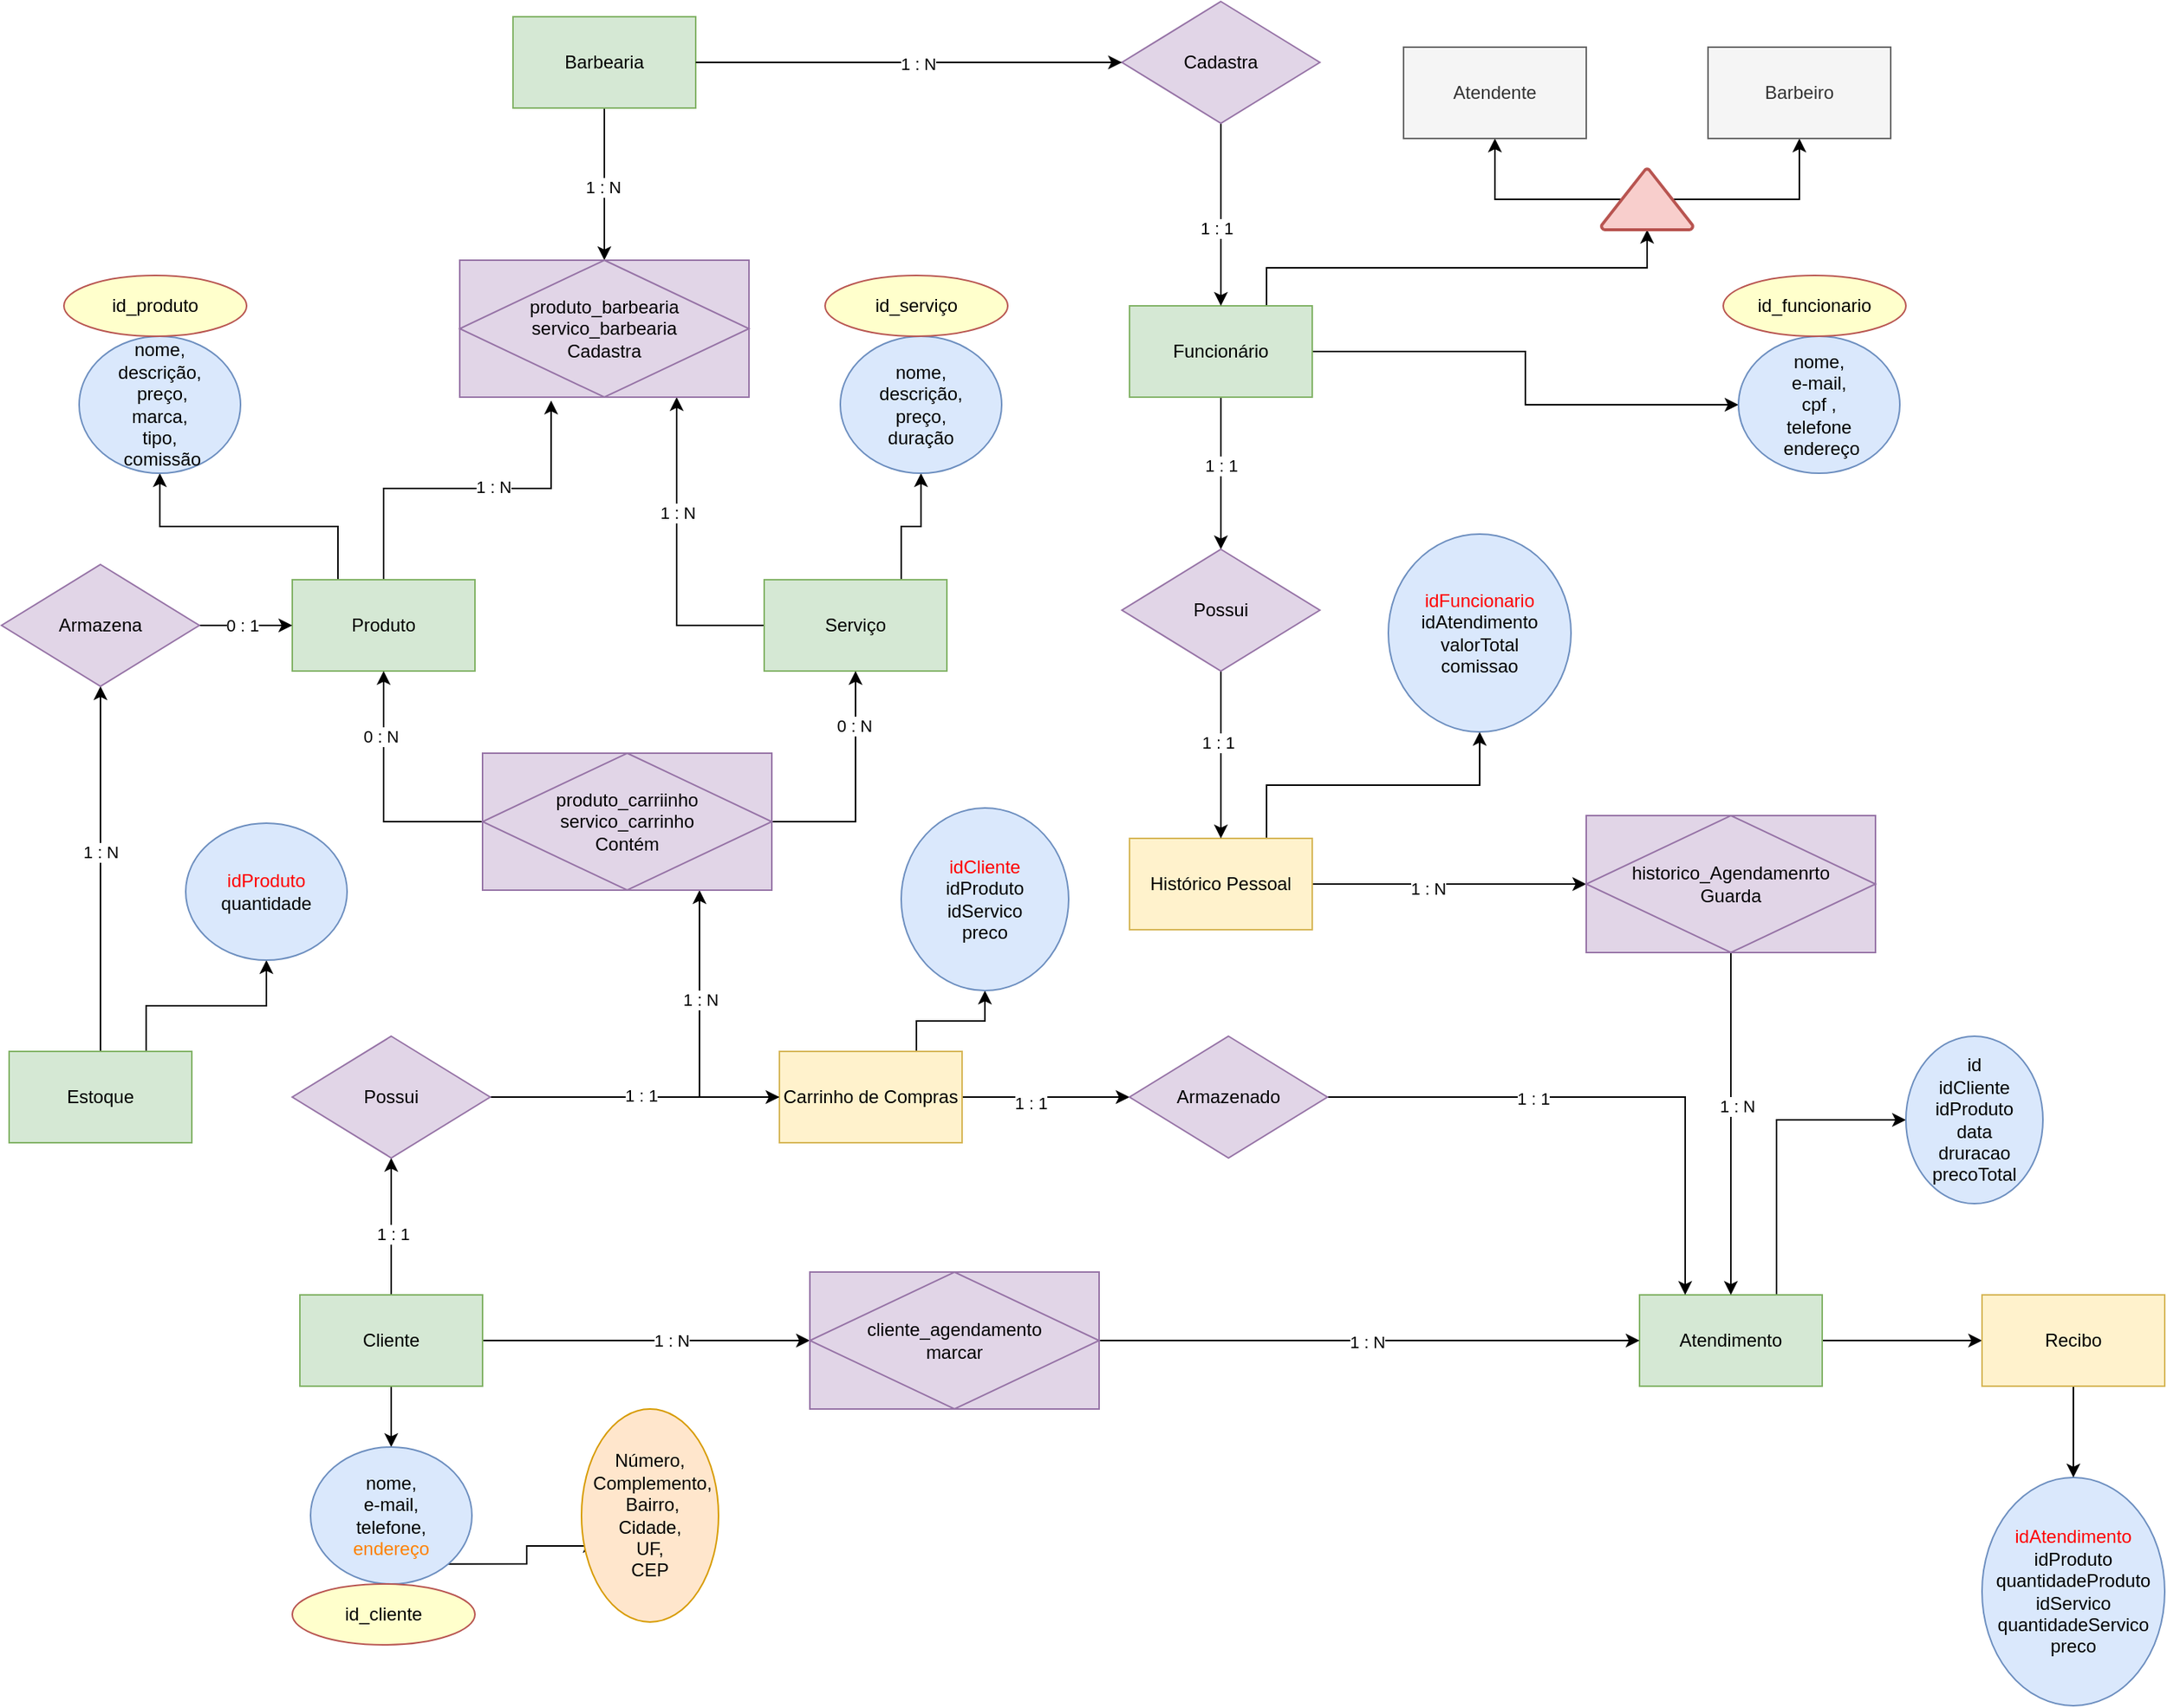 <mxfile version="21.6.8" type="device">
  <diagram name="Página-1" id="JvtUWAz6pcBEB4IvSJ-b">
    <mxGraphModel dx="868" dy="518" grid="1" gridSize="10" guides="0" tooltips="1" connect="1" arrows="1" fold="1" page="1" pageScale="1" pageWidth="827" pageHeight="1169" math="0" shadow="0">
      <root>
        <mxCell id="0" />
        <mxCell id="1" parent="0" />
        <mxCell id="3MxLHpkuTHlxXDLLftGC-15" style="edgeStyle=orthogonalEdgeStyle;rounded=0;orthogonalLoop=1;jettySize=auto;html=1;entryX=0.5;entryY=0;entryDx=0;entryDy=0;" parent="1" source="3MxLHpkuTHlxXDLLftGC-2" target="3MxLHpkuTHlxXDLLftGC-98" edge="1">
          <mxGeometry relative="1" as="geometry">
            <mxPoint x="745" y="190" as="targetPoint" />
          </mxGeometry>
        </mxCell>
        <mxCell id="3MxLHpkuTHlxXDLLftGC-20" value="1 : N" style="edgeLabel;html=1;align=center;verticalAlign=middle;resizable=0;points=[];" parent="3MxLHpkuTHlxXDLLftGC-15" vertex="1" connectable="0">
          <mxGeometry x="0.043" y="-1" relative="1" as="geometry">
            <mxPoint as="offset" />
          </mxGeometry>
        </mxCell>
        <mxCell id="3MxLHpkuTHlxXDLLftGC-2" value="Barbearia" style="rounded=0;whiteSpace=wrap;html=1;fillColor=#d5e8d4;strokeColor=#82b366;" parent="1" vertex="1">
          <mxGeometry x="685" y="10" width="120" height="60" as="geometry" />
        </mxCell>
        <mxCell id="3MxLHpkuTHlxXDLLftGC-22" style="edgeStyle=orthogonalEdgeStyle;rounded=0;orthogonalLoop=1;jettySize=auto;html=1;entryX=0.75;entryY=1;entryDx=0;entryDy=0;" parent="1" source="3MxLHpkuTHlxXDLLftGC-3" target="3MxLHpkuTHlxXDLLftGC-98" edge="1">
          <mxGeometry relative="1" as="geometry">
            <mxPoint x="777.5" y="250" as="targetPoint" />
          </mxGeometry>
        </mxCell>
        <mxCell id="3MxLHpkuTHlxXDLLftGC-24" value="1 : N" style="edgeLabel;html=1;align=center;verticalAlign=middle;resizable=0;points=[];" parent="3MxLHpkuTHlxXDLLftGC-22" vertex="1" connectable="0">
          <mxGeometry x="0.282" relative="1" as="geometry">
            <mxPoint y="1" as="offset" />
          </mxGeometry>
        </mxCell>
        <mxCell id="3MxLHpkuTHlxXDLLftGC-102" style="edgeStyle=orthogonalEdgeStyle;rounded=0;orthogonalLoop=1;jettySize=auto;html=1;exitX=0.75;exitY=0;exitDx=0;exitDy=0;entryX=0.5;entryY=1;entryDx=0;entryDy=0;" parent="1" source="3MxLHpkuTHlxXDLLftGC-3" target="3MxLHpkuTHlxXDLLftGC-101" edge="1">
          <mxGeometry relative="1" as="geometry" />
        </mxCell>
        <mxCell id="3MxLHpkuTHlxXDLLftGC-3" value="Serviço" style="rounded=0;whiteSpace=wrap;html=1;fillColor=#d5e8d4;strokeColor=#82b366;" parent="1" vertex="1">
          <mxGeometry x="850" y="380" width="120" height="60" as="geometry" />
        </mxCell>
        <mxCell id="3MxLHpkuTHlxXDLLftGC-30" style="edgeStyle=orthogonalEdgeStyle;rounded=0;orthogonalLoop=1;jettySize=auto;html=1;" parent="1" source="3MxLHpkuTHlxXDLLftGC-4" target="3MxLHpkuTHlxXDLLftGC-25" edge="1">
          <mxGeometry relative="1" as="geometry" />
        </mxCell>
        <mxCell id="3MxLHpkuTHlxXDLLftGC-31" value="1 : 1" style="edgeLabel;html=1;align=center;verticalAlign=middle;resizable=0;points=[];" parent="3MxLHpkuTHlxXDLLftGC-30" vertex="1" connectable="0">
          <mxGeometry x="-0.097" relative="1" as="geometry">
            <mxPoint as="offset" />
          </mxGeometry>
        </mxCell>
        <mxCell id="GjseS6EzAnZ5TV42CssQ-30" style="edgeStyle=orthogonalEdgeStyle;rounded=0;orthogonalLoop=1;jettySize=auto;html=1;exitX=0.75;exitY=0;exitDx=0;exitDy=0;entryX=0.5;entryY=1;entryDx=0;entryDy=0;entryPerimeter=0;" parent="1" source="3MxLHpkuTHlxXDLLftGC-4" target="GjseS6EzAnZ5TV42CssQ-23" edge="1">
          <mxGeometry relative="1" as="geometry" />
        </mxCell>
        <mxCell id="GjseS6EzAnZ5TV42CssQ-33" style="edgeStyle=orthogonalEdgeStyle;rounded=0;orthogonalLoop=1;jettySize=auto;html=1;" parent="1" source="3MxLHpkuTHlxXDLLftGC-4" target="GjseS6EzAnZ5TV42CssQ-8" edge="1">
          <mxGeometry relative="1" as="geometry" />
        </mxCell>
        <mxCell id="3MxLHpkuTHlxXDLLftGC-4" value="Funcionário" style="rounded=0;whiteSpace=wrap;html=1;fillColor=#d5e8d4;strokeColor=#82b366;" parent="1" vertex="1">
          <mxGeometry x="1090" y="200" width="120" height="60" as="geometry" />
        </mxCell>
        <mxCell id="3MxLHpkuTHlxXDLLftGC-35" style="edgeStyle=orthogonalEdgeStyle;rounded=0;orthogonalLoop=1;jettySize=auto;html=1;entryX=0;entryY=0.5;entryDx=0;entryDy=0;" parent="1" source="3MxLHpkuTHlxXDLLftGC-5" target="3MxLHpkuTHlxXDLLftGC-92" edge="1">
          <mxGeometry relative="1" as="geometry">
            <mxPoint x="1415" y="600" as="targetPoint" />
          </mxGeometry>
        </mxCell>
        <mxCell id="3MxLHpkuTHlxXDLLftGC-36" value="1 : N" style="edgeLabel;html=1;align=center;verticalAlign=middle;resizable=0;points=[];" parent="3MxLHpkuTHlxXDLLftGC-35" vertex="1" connectable="0">
          <mxGeometry x="-0.16" y="-3" relative="1" as="geometry">
            <mxPoint as="offset" />
          </mxGeometry>
        </mxCell>
        <mxCell id="C4ONU1IvAnklrXxHNXQs-2" style="edgeStyle=orthogonalEdgeStyle;rounded=0;orthogonalLoop=1;jettySize=auto;html=1;exitX=0.75;exitY=0;exitDx=0;exitDy=0;" parent="1" source="3MxLHpkuTHlxXDLLftGC-5" target="C4ONU1IvAnklrXxHNXQs-1" edge="1">
          <mxGeometry relative="1" as="geometry" />
        </mxCell>
        <mxCell id="3MxLHpkuTHlxXDLLftGC-5" value="Histórico Pessoal" style="rounded=0;whiteSpace=wrap;html=1;fillColor=#fff2cc;strokeColor=#d6b656;" parent="1" vertex="1">
          <mxGeometry x="1090" y="550" width="120" height="60" as="geometry" />
        </mxCell>
        <mxCell id="3MxLHpkuTHlxXDLLftGC-56" style="edgeStyle=orthogonalEdgeStyle;rounded=0;orthogonalLoop=1;jettySize=auto;html=1;entryX=0;entryY=0.5;entryDx=0;entryDy=0;" parent="1" source="3MxLHpkuTHlxXDLLftGC-6" target="3MxLHpkuTHlxXDLLftGC-90" edge="1">
          <mxGeometry relative="1" as="geometry">
            <mxPoint x="890" y="880" as="targetPoint" />
          </mxGeometry>
        </mxCell>
        <mxCell id="3MxLHpkuTHlxXDLLftGC-57" value="1 : N" style="edgeLabel;html=1;align=center;verticalAlign=middle;resizable=0;points=[];" parent="3MxLHpkuTHlxXDLLftGC-56" vertex="1" connectable="0">
          <mxGeometry x="0.147" relative="1" as="geometry">
            <mxPoint as="offset" />
          </mxGeometry>
        </mxCell>
        <mxCell id="3MxLHpkuTHlxXDLLftGC-58" style="edgeStyle=orthogonalEdgeStyle;rounded=0;orthogonalLoop=1;jettySize=auto;html=1;" parent="1" source="3MxLHpkuTHlxXDLLftGC-6" target="3MxLHpkuTHlxXDLLftGC-48" edge="1">
          <mxGeometry relative="1" as="geometry" />
        </mxCell>
        <mxCell id="3MxLHpkuTHlxXDLLftGC-59" value="1 : 1" style="edgeLabel;html=1;align=center;verticalAlign=middle;resizable=0;points=[];" parent="3MxLHpkuTHlxXDLLftGC-58" vertex="1" connectable="0">
          <mxGeometry x="-0.098" y="-1" relative="1" as="geometry">
            <mxPoint as="offset" />
          </mxGeometry>
        </mxCell>
        <mxCell id="C4ONU1IvAnklrXxHNXQs-4" style="edgeStyle=orthogonalEdgeStyle;rounded=0;orthogonalLoop=1;jettySize=auto;html=1;entryX=0.5;entryY=0;entryDx=0;entryDy=0;" parent="1" source="3MxLHpkuTHlxXDLLftGC-6" target="C4ONU1IvAnklrXxHNXQs-3" edge="1">
          <mxGeometry relative="1" as="geometry" />
        </mxCell>
        <mxCell id="3MxLHpkuTHlxXDLLftGC-6" value="Cliente" style="rounded=0;whiteSpace=wrap;html=1;fillColor=#d5e8d4;strokeColor=#82b366;" parent="1" vertex="1">
          <mxGeometry x="545" y="850" width="120" height="60" as="geometry" />
        </mxCell>
        <mxCell id="3MxLHpkuTHlxXDLLftGC-64" style="edgeStyle=orthogonalEdgeStyle;rounded=0;orthogonalLoop=1;jettySize=auto;html=1;entryX=0.75;entryY=1;entryDx=0;entryDy=0;" parent="1" source="3MxLHpkuTHlxXDLLftGC-7" target="3MxLHpkuTHlxXDLLftGC-93" edge="1">
          <mxGeometry relative="1" as="geometry">
            <mxPoint x="815" y="570" as="targetPoint" />
          </mxGeometry>
        </mxCell>
        <mxCell id="3MxLHpkuTHlxXDLLftGC-65" value="1 : N" style="edgeLabel;html=1;align=center;verticalAlign=middle;resizable=0;points=[];" parent="3MxLHpkuTHlxXDLLftGC-64" vertex="1" connectable="0">
          <mxGeometry x="0.242" y="1" relative="1" as="geometry">
            <mxPoint x="1" as="offset" />
          </mxGeometry>
        </mxCell>
        <mxCell id="3MxLHpkuTHlxXDLLftGC-80" style="edgeStyle=orthogonalEdgeStyle;rounded=0;orthogonalLoop=1;jettySize=auto;html=1;" parent="1" source="3MxLHpkuTHlxXDLLftGC-7" target="3MxLHpkuTHlxXDLLftGC-77" edge="1">
          <mxGeometry relative="1" as="geometry" />
        </mxCell>
        <mxCell id="3MxLHpkuTHlxXDLLftGC-83" value="1 : 1" style="edgeLabel;html=1;align=center;verticalAlign=middle;resizable=0;points=[];" parent="3MxLHpkuTHlxXDLLftGC-80" vertex="1" connectable="0">
          <mxGeometry x="-0.188" y="-4" relative="1" as="geometry">
            <mxPoint as="offset" />
          </mxGeometry>
        </mxCell>
        <mxCell id="GjseS6EzAnZ5TV42CssQ-5" style="edgeStyle=orthogonalEdgeStyle;rounded=0;orthogonalLoop=1;jettySize=auto;html=1;exitX=0.75;exitY=0;exitDx=0;exitDy=0;entryX=0.5;entryY=1;entryDx=0;entryDy=0;" parent="1" source="3MxLHpkuTHlxXDLLftGC-7" target="GjseS6EzAnZ5TV42CssQ-4" edge="1">
          <mxGeometry relative="1" as="geometry" />
        </mxCell>
        <mxCell id="3MxLHpkuTHlxXDLLftGC-7" value="Carrinho de Compras" style="rounded=0;whiteSpace=wrap;html=1;fillColor=#fff2cc;strokeColor=#d6b656;" parent="1" vertex="1">
          <mxGeometry x="860" y="690" width="120" height="60" as="geometry" />
        </mxCell>
        <mxCell id="X8U0Ffni-vRuTXcbMsX4-3" style="edgeStyle=orthogonalEdgeStyle;rounded=0;orthogonalLoop=1;jettySize=auto;html=1;" edge="1" parent="1" source="3MxLHpkuTHlxXDLLftGC-8" target="X8U0Ffni-vRuTXcbMsX4-1">
          <mxGeometry relative="1" as="geometry" />
        </mxCell>
        <mxCell id="X8U0Ffni-vRuTXcbMsX4-6" style="edgeStyle=orthogonalEdgeStyle;rounded=0;orthogonalLoop=1;jettySize=auto;html=1;exitX=0.75;exitY=0;exitDx=0;exitDy=0;entryX=0;entryY=0.5;entryDx=0;entryDy=0;" edge="1" parent="1" source="3MxLHpkuTHlxXDLLftGC-8" target="X8U0Ffni-vRuTXcbMsX4-2">
          <mxGeometry relative="1" as="geometry" />
        </mxCell>
        <mxCell id="3MxLHpkuTHlxXDLLftGC-8" value="Atendimento" style="rounded=0;whiteSpace=wrap;html=1;fillColor=#d5e8d4;strokeColor=#82b366;" parent="1" vertex="1">
          <mxGeometry x="1425" y="850" width="120" height="60" as="geometry" />
        </mxCell>
        <mxCell id="3MxLHpkuTHlxXDLLftGC-70" style="edgeStyle=orthogonalEdgeStyle;rounded=0;orthogonalLoop=1;jettySize=auto;html=1;" parent="1" source="3MxLHpkuTHlxXDLLftGC-10" target="3MxLHpkuTHlxXDLLftGC-14" edge="1">
          <mxGeometry relative="1" as="geometry" />
        </mxCell>
        <mxCell id="3MxLHpkuTHlxXDLLftGC-72" value="1 : N" style="edgeLabel;html=1;align=center;verticalAlign=middle;resizable=0;points=[];" parent="3MxLHpkuTHlxXDLLftGC-70" vertex="1" connectable="0">
          <mxGeometry x="0.097" relative="1" as="geometry">
            <mxPoint as="offset" />
          </mxGeometry>
        </mxCell>
        <mxCell id="GjseS6EzAnZ5TV42CssQ-7" style="edgeStyle=orthogonalEdgeStyle;rounded=0;orthogonalLoop=1;jettySize=auto;html=1;exitX=0.75;exitY=0;exitDx=0;exitDy=0;entryX=0.5;entryY=1;entryDx=0;entryDy=0;" parent="1" source="3MxLHpkuTHlxXDLLftGC-10" target="GjseS6EzAnZ5TV42CssQ-6" edge="1">
          <mxGeometry relative="1" as="geometry" />
        </mxCell>
        <mxCell id="3MxLHpkuTHlxXDLLftGC-10" value="Estoque" style="rounded=0;whiteSpace=wrap;html=1;fillColor=#d5e8d4;strokeColor=#82b366;" parent="1" vertex="1">
          <mxGeometry x="354" y="690" width="120" height="60" as="geometry" />
        </mxCell>
        <mxCell id="3MxLHpkuTHlxXDLLftGC-21" style="edgeStyle=orthogonalEdgeStyle;rounded=0;orthogonalLoop=1;jettySize=auto;html=1;entryX=0.316;entryY=1.025;entryDx=0;entryDy=0;entryPerimeter=0;" parent="1" source="3MxLHpkuTHlxXDLLftGC-12" target="3MxLHpkuTHlxXDLLftGC-98" edge="1">
          <mxGeometry relative="1" as="geometry">
            <mxPoint x="700" y="270" as="targetPoint" />
          </mxGeometry>
        </mxCell>
        <mxCell id="3MxLHpkuTHlxXDLLftGC-23" value="1 : N" style="edgeLabel;html=1;align=center;verticalAlign=middle;resizable=0;points=[];" parent="3MxLHpkuTHlxXDLLftGC-21" vertex="1" connectable="0">
          <mxGeometry x="0.153" y="1" relative="1" as="geometry">
            <mxPoint as="offset" />
          </mxGeometry>
        </mxCell>
        <mxCell id="3MxLHpkuTHlxXDLLftGC-100" style="edgeStyle=orthogonalEdgeStyle;rounded=0;orthogonalLoop=1;jettySize=auto;html=1;exitX=0.25;exitY=0;exitDx=0;exitDy=0;entryX=0.5;entryY=1;entryDx=0;entryDy=0;" parent="1" source="3MxLHpkuTHlxXDLLftGC-12" target="3MxLHpkuTHlxXDLLftGC-99" edge="1">
          <mxGeometry relative="1" as="geometry" />
        </mxCell>
        <mxCell id="3MxLHpkuTHlxXDLLftGC-12" value="Produto" style="rounded=0;whiteSpace=wrap;html=1;fillColor=#d5e8d4;strokeColor=#82b366;" parent="1" vertex="1">
          <mxGeometry x="540" y="380" width="120" height="60" as="geometry" />
        </mxCell>
        <mxCell id="3MxLHpkuTHlxXDLLftGC-16" style="edgeStyle=orthogonalEdgeStyle;rounded=0;orthogonalLoop=1;jettySize=auto;html=1;entryX=0.5;entryY=0;entryDx=0;entryDy=0;exitX=0.5;exitY=1;exitDx=0;exitDy=0;" parent="1" source="3MxLHpkuTHlxXDLLftGC-95" target="3MxLHpkuTHlxXDLLftGC-4" edge="1">
          <mxGeometry relative="1" as="geometry">
            <mxPoint x="1135" y="40" as="targetPoint" />
          </mxGeometry>
        </mxCell>
        <mxCell id="3MxLHpkuTHlxXDLLftGC-19" value="1 : 1" style="edgeLabel;html=1;align=center;verticalAlign=middle;resizable=0;points=[];" parent="3MxLHpkuTHlxXDLLftGC-16" vertex="1" connectable="0">
          <mxGeometry x="0.145" y="-3" relative="1" as="geometry">
            <mxPoint as="offset" />
          </mxGeometry>
        </mxCell>
        <mxCell id="3MxLHpkuTHlxXDLLftGC-71" style="edgeStyle=orthogonalEdgeStyle;rounded=0;orthogonalLoop=1;jettySize=auto;html=1;entryX=0;entryY=0.5;entryDx=0;entryDy=0;" parent="1" source="3MxLHpkuTHlxXDLLftGC-14" target="3MxLHpkuTHlxXDLLftGC-12" edge="1">
          <mxGeometry relative="1" as="geometry" />
        </mxCell>
        <mxCell id="3MxLHpkuTHlxXDLLftGC-73" value="0 : 1" style="edgeLabel;html=1;align=center;verticalAlign=middle;resizable=0;points=[];" parent="3MxLHpkuTHlxXDLLftGC-71" vertex="1" connectable="0">
          <mxGeometry x="-0.088" relative="1" as="geometry">
            <mxPoint as="offset" />
          </mxGeometry>
        </mxCell>
        <mxCell id="3MxLHpkuTHlxXDLLftGC-14" value="Armazena" style="rhombus;whiteSpace=wrap;html=1;fillColor=#e1d5e7;strokeColor=#9673a6;" parent="1" vertex="1">
          <mxGeometry x="349" y="370" width="130" height="80" as="geometry" />
        </mxCell>
        <mxCell id="3MxLHpkuTHlxXDLLftGC-28" style="edgeStyle=orthogonalEdgeStyle;rounded=0;orthogonalLoop=1;jettySize=auto;html=1;entryX=0.5;entryY=0;entryDx=0;entryDy=0;" parent="1" source="3MxLHpkuTHlxXDLLftGC-25" target="3MxLHpkuTHlxXDLLftGC-5" edge="1">
          <mxGeometry relative="1" as="geometry" />
        </mxCell>
        <mxCell id="3MxLHpkuTHlxXDLLftGC-32" value="1 : 1" style="edgeLabel;html=1;align=center;verticalAlign=middle;resizable=0;points=[];" parent="3MxLHpkuTHlxXDLLftGC-28" vertex="1" connectable="0">
          <mxGeometry x="-0.149" y="-2" relative="1" as="geometry">
            <mxPoint as="offset" />
          </mxGeometry>
        </mxCell>
        <mxCell id="3MxLHpkuTHlxXDLLftGC-25" value="Possui" style="rhombus;whiteSpace=wrap;html=1;fillColor=#e1d5e7;strokeColor=#9673a6;" parent="1" vertex="1">
          <mxGeometry x="1085" y="360" width="130" height="80" as="geometry" />
        </mxCell>
        <mxCell id="3MxLHpkuTHlxXDLLftGC-34" style="edgeStyle=orthogonalEdgeStyle;rounded=0;orthogonalLoop=1;jettySize=auto;html=1;exitX=0.5;exitY=1;exitDx=0;exitDy=0;" parent="1" source="3MxLHpkuTHlxXDLLftGC-92" target="3MxLHpkuTHlxXDLLftGC-8" edge="1">
          <mxGeometry relative="1" as="geometry">
            <mxPoint x="1415" y="680.0" as="sourcePoint" />
          </mxGeometry>
        </mxCell>
        <mxCell id="3MxLHpkuTHlxXDLLftGC-38" value="1 : N" style="edgeLabel;html=1;align=center;verticalAlign=middle;resizable=0;points=[];" parent="3MxLHpkuTHlxXDLLftGC-34" vertex="1" connectable="0">
          <mxGeometry x="-0.103" y="4" relative="1" as="geometry">
            <mxPoint as="offset" />
          </mxGeometry>
        </mxCell>
        <mxCell id="3MxLHpkuTHlxXDLLftGC-43" style="edgeStyle=orthogonalEdgeStyle;rounded=0;orthogonalLoop=1;jettySize=auto;html=1;entryX=0;entryY=0.5;entryDx=0;entryDy=0;exitX=1;exitY=0.5;exitDx=0;exitDy=0;" parent="1" source="3MxLHpkuTHlxXDLLftGC-90" target="3MxLHpkuTHlxXDLLftGC-8" edge="1">
          <mxGeometry relative="1" as="geometry">
            <mxPoint x="1020" y="880" as="sourcePoint" />
          </mxGeometry>
        </mxCell>
        <mxCell id="3MxLHpkuTHlxXDLLftGC-45" value="1 : N" style="edgeLabel;html=1;align=center;verticalAlign=middle;resizable=0;points=[];" parent="3MxLHpkuTHlxXDLLftGC-43" vertex="1" connectable="0">
          <mxGeometry x="-0.01" y="-1" relative="1" as="geometry">
            <mxPoint as="offset" />
          </mxGeometry>
        </mxCell>
        <mxCell id="3MxLHpkuTHlxXDLLftGC-50" style="edgeStyle=orthogonalEdgeStyle;rounded=0;orthogonalLoop=1;jettySize=auto;html=1;" parent="1" source="3MxLHpkuTHlxXDLLftGC-48" target="3MxLHpkuTHlxXDLLftGC-7" edge="1">
          <mxGeometry relative="1" as="geometry" />
        </mxCell>
        <mxCell id="3MxLHpkuTHlxXDLLftGC-52" value="1 : 1" style="edgeLabel;html=1;align=center;verticalAlign=middle;resizable=0;points=[];" parent="3MxLHpkuTHlxXDLLftGC-50" vertex="1" connectable="0">
          <mxGeometry x="0.04" y="1" relative="1" as="geometry">
            <mxPoint as="offset" />
          </mxGeometry>
        </mxCell>
        <mxCell id="3MxLHpkuTHlxXDLLftGC-48" value="Possui" style="rhombus;whiteSpace=wrap;html=1;fillColor=#e1d5e7;strokeColor=#9673a6;" parent="1" vertex="1">
          <mxGeometry x="540" y="680" width="130" height="80" as="geometry" />
        </mxCell>
        <mxCell id="3MxLHpkuTHlxXDLLftGC-61" style="edgeStyle=orthogonalEdgeStyle;rounded=0;orthogonalLoop=1;jettySize=auto;html=1;exitX=0;exitY=0.5;exitDx=0;exitDy=0;entryX=0.5;entryY=1;entryDx=0;entryDy=0;" parent="1" source="3MxLHpkuTHlxXDLLftGC-93" target="3MxLHpkuTHlxXDLLftGC-12" edge="1">
          <mxGeometry relative="1" as="geometry">
            <mxPoint x="717.5" y="550" as="sourcePoint" />
          </mxGeometry>
        </mxCell>
        <mxCell id="3MxLHpkuTHlxXDLLftGC-66" value="0 : N" style="edgeLabel;html=1;align=center;verticalAlign=middle;resizable=0;points=[];" parent="3MxLHpkuTHlxXDLLftGC-61" vertex="1" connectable="0">
          <mxGeometry x="0.478" y="2" relative="1" as="geometry">
            <mxPoint as="offset" />
          </mxGeometry>
        </mxCell>
        <mxCell id="3MxLHpkuTHlxXDLLftGC-62" style="edgeStyle=orthogonalEdgeStyle;rounded=0;orthogonalLoop=1;jettySize=auto;html=1;exitX=1;exitY=0.5;exitDx=0;exitDy=0;entryX=0.5;entryY=1;entryDx=0;entryDy=0;" parent="1" source="3MxLHpkuTHlxXDLLftGC-93" target="3MxLHpkuTHlxXDLLftGC-3" edge="1">
          <mxGeometry relative="1" as="geometry">
            <mxPoint x="782.5" y="550" as="sourcePoint" />
          </mxGeometry>
        </mxCell>
        <mxCell id="3MxLHpkuTHlxXDLLftGC-68" value="0 : N" style="edgeLabel;html=1;align=center;verticalAlign=middle;resizable=0;points=[];" parent="3MxLHpkuTHlxXDLLftGC-62" vertex="1" connectable="0">
          <mxGeometry x="0.542" y="1" relative="1" as="geometry">
            <mxPoint as="offset" />
          </mxGeometry>
        </mxCell>
        <mxCell id="3MxLHpkuTHlxXDLLftGC-87" style="edgeStyle=orthogonalEdgeStyle;rounded=0;orthogonalLoop=1;jettySize=auto;html=1;entryX=0.25;entryY=0;entryDx=0;entryDy=0;" parent="1" source="3MxLHpkuTHlxXDLLftGC-77" target="3MxLHpkuTHlxXDLLftGC-8" edge="1">
          <mxGeometry relative="1" as="geometry" />
        </mxCell>
        <mxCell id="3MxLHpkuTHlxXDLLftGC-89" value="1 : 1" style="edgeLabel;html=1;align=center;verticalAlign=middle;resizable=0;points=[];" parent="3MxLHpkuTHlxXDLLftGC-87" vertex="1" connectable="0">
          <mxGeometry x="-0.264" y="-1" relative="1" as="geometry">
            <mxPoint as="offset" />
          </mxGeometry>
        </mxCell>
        <mxCell id="3MxLHpkuTHlxXDLLftGC-77" value="Armazenado" style="rhombus;whiteSpace=wrap;html=1;fillColor=#e1d5e7;strokeColor=#9673a6;" parent="1" vertex="1">
          <mxGeometry x="1090" y="680" width="130" height="80" as="geometry" />
        </mxCell>
        <mxCell id="3MxLHpkuTHlxXDLLftGC-90" value="cliente_agendamento&lt;br&gt;marcar" style="shape=associativeEntity;whiteSpace=wrap;html=1;align=center;fillColor=#e1d5e7;strokeColor=#9673a6;" parent="1" vertex="1">
          <mxGeometry x="880" y="835" width="190" height="90" as="geometry" />
        </mxCell>
        <mxCell id="3MxLHpkuTHlxXDLLftGC-92" value="historico_Agendamenrto&lt;br&gt;Guarda" style="shape=associativeEntity;whiteSpace=wrap;html=1;align=center;fillColor=#e1d5e7;strokeColor=#9673a6;" parent="1" vertex="1">
          <mxGeometry x="1390" y="535" width="190" height="90" as="geometry" />
        </mxCell>
        <mxCell id="3MxLHpkuTHlxXDLLftGC-93" value="produto_carriinho&lt;br&gt;servico_carrinho&lt;br&gt;Contém" style="shape=associativeEntity;whiteSpace=wrap;html=1;align=center;fillColor=#e1d5e7;strokeColor=#9673a6;" parent="1" vertex="1">
          <mxGeometry x="665" y="494" width="190" height="90" as="geometry" />
        </mxCell>
        <mxCell id="3MxLHpkuTHlxXDLLftGC-95" value="Cadastra" style="rhombus;whiteSpace=wrap;html=1;fillColor=#e1d5e7;strokeColor=#9673a6;" parent="1" vertex="1">
          <mxGeometry x="1085" width="130" height="80" as="geometry" />
        </mxCell>
        <mxCell id="3MxLHpkuTHlxXDLLftGC-96" style="edgeStyle=orthogonalEdgeStyle;rounded=0;orthogonalLoop=1;jettySize=auto;html=1;exitX=1;exitY=0.5;exitDx=0;exitDy=0;entryX=0;entryY=0.5;entryDx=0;entryDy=0;" parent="1" source="3MxLHpkuTHlxXDLLftGC-2" target="3MxLHpkuTHlxXDLLftGC-95" edge="1">
          <mxGeometry relative="1" as="geometry">
            <mxPoint x="755" y="80" as="sourcePoint" />
            <mxPoint x="755" y="200" as="targetPoint" />
          </mxGeometry>
        </mxCell>
        <mxCell id="3MxLHpkuTHlxXDLLftGC-97" value="1 : N" style="edgeLabel;html=1;align=center;verticalAlign=middle;resizable=0;points=[];" parent="3MxLHpkuTHlxXDLLftGC-96" vertex="1" connectable="0">
          <mxGeometry x="0.043" y="-1" relative="1" as="geometry">
            <mxPoint as="offset" />
          </mxGeometry>
        </mxCell>
        <mxCell id="3MxLHpkuTHlxXDLLftGC-98" value="produto_barbearia&lt;br&gt;servico_barbearia&lt;br&gt;Cadastra" style="shape=associativeEntity;whiteSpace=wrap;html=1;align=center;fillColor=#e1d5e7;strokeColor=#9673a6;" parent="1" vertex="1">
          <mxGeometry x="650" y="170" width="190" height="90" as="geometry" />
        </mxCell>
        <mxCell id="3MxLHpkuTHlxXDLLftGC-99" value="nome, &lt;br&gt;descrição,&lt;br&gt;&amp;nbsp;preço, &lt;br&gt;marca,&lt;br&gt;tipo,&lt;br&gt;&amp;nbsp;comissão" style="ellipse;whiteSpace=wrap;html=1;fillColor=#dae8fc;strokeColor=#6c8ebf;" parent="1" vertex="1">
          <mxGeometry x="400" y="220" width="106" height="90" as="geometry" />
        </mxCell>
        <mxCell id="3MxLHpkuTHlxXDLLftGC-101" value="nome, &lt;br&gt;descrição, &lt;br&gt;preço, &lt;br&gt;duração" style="ellipse;whiteSpace=wrap;html=1;fillColor=#dae8fc;strokeColor=#6c8ebf;" parent="1" vertex="1">
          <mxGeometry x="900" y="220" width="106" height="90" as="geometry" />
        </mxCell>
        <mxCell id="3MxLHpkuTHlxXDLLftGC-103" value="&lt;font color=&quot;#ff0000&quot;&gt;idAtendimento&lt;/font&gt;&lt;br&gt;idProduto&lt;br&gt;quantidadeProduto&lt;br&gt;idServico&lt;br&gt;quantidadeServico&lt;br&gt;preco" style="ellipse;whiteSpace=wrap;html=1;fillColor=#dae8fc;strokeColor=#6c8ebf;" parent="1" vertex="1">
          <mxGeometry x="1650" y="970" width="120" height="150" as="geometry" />
        </mxCell>
        <mxCell id="C4ONU1IvAnklrXxHNXQs-1" value="&lt;font color=&quot;#ff0000&quot;&gt;idFuncionario&lt;/font&gt;&lt;br&gt;idAtendimento&lt;br&gt;valorTotal&lt;br&gt;comissao" style="ellipse;whiteSpace=wrap;html=1;fillColor=#dae8fc;strokeColor=#6c8ebf;" parent="1" vertex="1">
          <mxGeometry x="1260" y="350" width="120" height="130" as="geometry" />
        </mxCell>
        <mxCell id="GjseS6EzAnZ5TV42CssQ-3" style="edgeStyle=orthogonalEdgeStyle;rounded=0;orthogonalLoop=1;jettySize=auto;html=1;exitX=1;exitY=1;exitDx=0;exitDy=0;entryX=0.111;entryY=0.643;entryDx=0;entryDy=0;entryPerimeter=0;" parent="1" source="C4ONU1IvAnklrXxHNXQs-3" target="C4ONU1IvAnklrXxHNXQs-5" edge="1">
          <mxGeometry relative="1" as="geometry" />
        </mxCell>
        <mxCell id="C4ONU1IvAnklrXxHNXQs-3" value="nome, &lt;br&gt;e-mail, &lt;br&gt;telefone, &lt;br&gt;&lt;font color=&quot;#ff8000&quot;&gt;endereço&lt;/font&gt;" style="ellipse;whiteSpace=wrap;html=1;fillColor=#dae8fc;strokeColor=#6c8ebf;" parent="1" vertex="1">
          <mxGeometry x="552" y="950" width="106" height="90" as="geometry" />
        </mxCell>
        <mxCell id="C4ONU1IvAnklrXxHNXQs-5" value="Número,&lt;br&gt;&amp;nbsp;Complemento,&lt;br&gt;&amp;nbsp;Bairro, &lt;br&gt;Cidade, &lt;br&gt;UF, &lt;br&gt;CEP" style="ellipse;whiteSpace=wrap;html=1;fillColor=#ffe6cc;strokeColor=#d79b00;" parent="1" vertex="1">
          <mxGeometry x="730" y="925" width="90" height="140" as="geometry" />
        </mxCell>
        <mxCell id="GjseS6EzAnZ5TV42CssQ-4" value="&lt;font color=&quot;#ff0000&quot;&gt;idCliente&lt;/font&gt;&lt;br&gt;idProduto&lt;br&gt;idServico&lt;br&gt;preco" style="ellipse;whiteSpace=wrap;html=1;fillColor=#dae8fc;strokeColor=#6c8ebf;" parent="1" vertex="1">
          <mxGeometry x="940" y="530" width="110" height="120" as="geometry" />
        </mxCell>
        <mxCell id="GjseS6EzAnZ5TV42CssQ-6" value="&lt;font color=&quot;#ff0000&quot;&gt;idProduto&lt;/font&gt;&lt;br&gt;quantidade" style="ellipse;whiteSpace=wrap;html=1;fillColor=#dae8fc;strokeColor=#6c8ebf;" parent="1" vertex="1">
          <mxGeometry x="470" y="540" width="106" height="90" as="geometry" />
        </mxCell>
        <mxCell id="GjseS6EzAnZ5TV42CssQ-8" value="nome, &lt;br&gt;e-mail, &lt;br&gt;cpf , &lt;br&gt;telefone&lt;br&gt;&amp;nbsp;endereço" style="ellipse;whiteSpace=wrap;html=1;fillColor=#dae8fc;strokeColor=#6c8ebf;" parent="1" vertex="1">
          <mxGeometry x="1490" y="220" width="106" height="90" as="geometry" />
        </mxCell>
        <mxCell id="GjseS6EzAnZ5TV42CssQ-12" value="id_produto" style="ellipse;whiteSpace=wrap;html=1;fillColor=#FFFFCC;strokeColor=#b85450;" parent="1" vertex="1">
          <mxGeometry x="390" y="180" width="120" height="40" as="geometry" />
        </mxCell>
        <mxCell id="GjseS6EzAnZ5TV42CssQ-15" value="id_serviço" style="ellipse;whiteSpace=wrap;html=1;fillColor=#FFFFCC;strokeColor=#b85450;" parent="1" vertex="1">
          <mxGeometry x="890" y="180" width="120" height="40" as="geometry" />
        </mxCell>
        <mxCell id="GjseS6EzAnZ5TV42CssQ-16" value="id_funcionario" style="ellipse;whiteSpace=wrap;html=1;fillColor=#FFFFCC;strokeColor=#b85450;" parent="1" vertex="1">
          <mxGeometry x="1480" y="180" width="120" height="40" as="geometry" />
        </mxCell>
        <mxCell id="GjseS6EzAnZ5TV42CssQ-21" value="id_cliente" style="ellipse;whiteSpace=wrap;html=1;fillColor=#FFFFCC;strokeColor=#b85450;" parent="1" vertex="1">
          <mxGeometry x="540" y="1040" width="120" height="40" as="geometry" />
        </mxCell>
        <mxCell id="GjseS6EzAnZ5TV42CssQ-31" style="edgeStyle=orthogonalEdgeStyle;rounded=0;orthogonalLoop=1;jettySize=auto;html=1;exitX=0.22;exitY=0.5;exitDx=0;exitDy=0;exitPerimeter=0;entryX=0.5;entryY=1;entryDx=0;entryDy=0;" parent="1" source="GjseS6EzAnZ5TV42CssQ-23" target="GjseS6EzAnZ5TV42CssQ-28" edge="1">
          <mxGeometry relative="1" as="geometry" />
        </mxCell>
        <mxCell id="GjseS6EzAnZ5TV42CssQ-32" style="edgeStyle=orthogonalEdgeStyle;rounded=0;orthogonalLoop=1;jettySize=auto;html=1;exitX=0.78;exitY=0.5;exitDx=0;exitDy=0;exitPerimeter=0;entryX=0.5;entryY=1;entryDx=0;entryDy=0;" parent="1" source="GjseS6EzAnZ5TV42CssQ-23" target="GjseS6EzAnZ5TV42CssQ-29" edge="1">
          <mxGeometry relative="1" as="geometry" />
        </mxCell>
        <mxCell id="GjseS6EzAnZ5TV42CssQ-23" value="" style="strokeWidth=2;html=1;shape=mxgraph.flowchart.extract_or_measurement;whiteSpace=wrap;fillColor=#f8cecc;strokeColor=#b85450;" parent="1" vertex="1">
          <mxGeometry x="1400" y="110" width="60" height="40" as="geometry" />
        </mxCell>
        <mxCell id="GjseS6EzAnZ5TV42CssQ-28" value="Atendente" style="rounded=0;whiteSpace=wrap;html=1;fillColor=#f5f5f5;fontColor=#333333;strokeColor=#666666;" parent="1" vertex="1">
          <mxGeometry x="1270" y="30" width="120" height="60" as="geometry" />
        </mxCell>
        <mxCell id="GjseS6EzAnZ5TV42CssQ-29" value="Barbeiro" style="rounded=0;whiteSpace=wrap;html=1;fillColor=#f5f5f5;fontColor=#333333;strokeColor=#666666;" parent="1" vertex="1">
          <mxGeometry x="1470" y="30" width="120" height="60" as="geometry" />
        </mxCell>
        <mxCell id="X8U0Ffni-vRuTXcbMsX4-4" style="edgeStyle=orthogonalEdgeStyle;rounded=0;orthogonalLoop=1;jettySize=auto;html=1;entryX=0.5;entryY=0;entryDx=0;entryDy=0;" edge="1" parent="1" source="X8U0Ffni-vRuTXcbMsX4-1" target="3MxLHpkuTHlxXDLLftGC-103">
          <mxGeometry relative="1" as="geometry" />
        </mxCell>
        <mxCell id="X8U0Ffni-vRuTXcbMsX4-1" value="Recibo&lt;br&gt;" style="rounded=0;whiteSpace=wrap;html=1;fillColor=#fff2cc;strokeColor=#d6b656;" vertex="1" parent="1">
          <mxGeometry x="1650" y="850" width="120" height="60" as="geometry" />
        </mxCell>
        <mxCell id="X8U0Ffni-vRuTXcbMsX4-2" value="id&lt;br&gt;idCliente&lt;br&gt;idProduto&lt;br&gt;data&lt;br&gt;druracao&lt;br&gt;precoTotal" style="ellipse;whiteSpace=wrap;html=1;fillColor=#dae8fc;strokeColor=#6c8ebf;" vertex="1" parent="1">
          <mxGeometry x="1600" y="680" width="90" height="110" as="geometry" />
        </mxCell>
      </root>
    </mxGraphModel>
  </diagram>
</mxfile>
